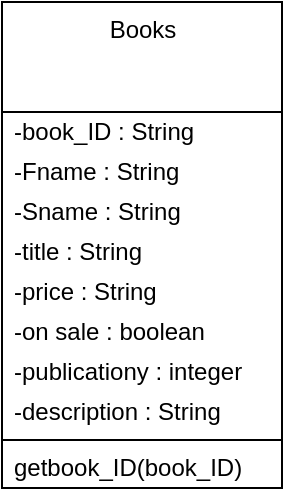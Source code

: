 <mxfile version="15.5.8" type="device"><diagram id="xW3ut3hoOIwDyuH7M4gn" name="Page-1"><mxGraphModel dx="1422" dy="786" grid="1" gridSize="10" guides="1" tooltips="1" connect="1" arrows="1" fold="1" page="1" pageScale="1" pageWidth="827" pageHeight="1169" math="0" shadow="0"><root><mxCell id="0"/><mxCell id="1" parent="0"/><mxCell id="zeMOpPUyxAPgtaLODx6K-9" value="Books" style="swimlane;fontStyle=0;align=center;verticalAlign=top;childLayout=stackLayout;horizontal=1;startSize=55;horizontalStack=0;resizeParent=1;resizeParentMax=0;resizeLast=0;collapsible=0;marginBottom=0;html=1;" vertex="1" parent="1"><mxGeometry x="320" y="210" width="140" height="243" as="geometry"/></mxCell><mxCell id="zeMOpPUyxAPgtaLODx6K-11" value="-book_ID : String" style="text;html=1;strokeColor=none;fillColor=none;align=left;verticalAlign=middle;spacingLeft=4;spacingRight=4;overflow=hidden;rotatable=0;points=[[0,0.5],[1,0.5]];portConstraint=eastwest;" vertex="1" parent="zeMOpPUyxAPgtaLODx6K-9"><mxGeometry y="55" width="140" height="20" as="geometry"/></mxCell><mxCell id="zeMOpPUyxAPgtaLODx6K-32" value="-Fname : String" style="text;html=1;strokeColor=none;fillColor=none;align=left;verticalAlign=middle;spacingLeft=4;spacingRight=4;overflow=hidden;rotatable=0;points=[[0,0.5],[1,0.5]];portConstraint=eastwest;" vertex="1" parent="zeMOpPUyxAPgtaLODx6K-9"><mxGeometry y="75" width="140" height="20" as="geometry"/></mxCell><mxCell id="zeMOpPUyxAPgtaLODx6K-33" value="-Sname : String" style="text;html=1;strokeColor=none;fillColor=none;align=left;verticalAlign=middle;spacingLeft=4;spacingRight=4;overflow=hidden;rotatable=0;points=[[0,0.5],[1,0.5]];portConstraint=eastwest;" vertex="1" parent="zeMOpPUyxAPgtaLODx6K-9"><mxGeometry y="95" width="140" height="20" as="geometry"/></mxCell><mxCell id="zeMOpPUyxAPgtaLODx6K-13" value="-title : String" style="text;html=1;strokeColor=none;fillColor=none;align=left;verticalAlign=middle;spacingLeft=4;spacingRight=4;overflow=hidden;rotatable=0;points=[[0,0.5],[1,0.5]];portConstraint=eastwest;" vertex="1" parent="zeMOpPUyxAPgtaLODx6K-9"><mxGeometry y="115" width="140" height="20" as="geometry"/></mxCell><mxCell id="zeMOpPUyxAPgtaLODx6K-27" value="-price : String" style="text;html=1;strokeColor=none;fillColor=none;align=left;verticalAlign=middle;spacingLeft=4;spacingRight=4;overflow=hidden;rotatable=0;points=[[0,0.5],[1,0.5]];portConstraint=eastwest;" vertex="1" parent="zeMOpPUyxAPgtaLODx6K-9"><mxGeometry y="135" width="140" height="20" as="geometry"/></mxCell><mxCell id="zeMOpPUyxAPgtaLODx6K-30" value="-on sale : boolean" style="text;html=1;strokeColor=none;fillColor=none;align=left;verticalAlign=middle;spacingLeft=4;spacingRight=4;overflow=hidden;rotatable=0;points=[[0,0.5],[1,0.5]];portConstraint=eastwest;" vertex="1" parent="zeMOpPUyxAPgtaLODx6K-9"><mxGeometry y="155" width="140" height="20" as="geometry"/></mxCell><mxCell id="zeMOpPUyxAPgtaLODx6K-31" value="-publicationy : integer" style="text;html=1;strokeColor=none;fillColor=none;align=left;verticalAlign=middle;spacingLeft=4;spacingRight=4;overflow=hidden;rotatable=0;points=[[0,0.5],[1,0.5]];portConstraint=eastwest;" vertex="1" parent="zeMOpPUyxAPgtaLODx6K-9"><mxGeometry y="175" width="140" height="20" as="geometry"/></mxCell><mxCell id="zeMOpPUyxAPgtaLODx6K-28" value="-description : String" style="text;html=1;strokeColor=none;fillColor=none;align=left;verticalAlign=middle;spacingLeft=4;spacingRight=4;overflow=hidden;rotatable=0;points=[[0,0.5],[1,0.5]];portConstraint=eastwest;" vertex="1" parent="zeMOpPUyxAPgtaLODx6K-9"><mxGeometry y="195" width="140" height="20" as="geometry"/></mxCell><mxCell id="zeMOpPUyxAPgtaLODx6K-14" value="" style="line;strokeWidth=1;fillColor=none;align=left;verticalAlign=middle;spacingTop=-1;spacingLeft=3;spacingRight=3;rotatable=0;labelPosition=right;points=[];portConstraint=eastwest;" vertex="1" parent="zeMOpPUyxAPgtaLODx6K-9"><mxGeometry y="215" width="140" height="8" as="geometry"/></mxCell><mxCell id="zeMOpPUyxAPgtaLODx6K-16" value="getbook_ID(book_ID)" style="text;html=1;strokeColor=none;fillColor=none;align=left;verticalAlign=middle;spacingLeft=4;spacingRight=4;overflow=hidden;rotatable=0;points=[[0,0.5],[1,0.5]];portConstraint=eastwest;" vertex="1" parent="zeMOpPUyxAPgtaLODx6K-9"><mxGeometry y="223" width="140" height="20" as="geometry"/></mxCell></root></mxGraphModel></diagram></mxfile>